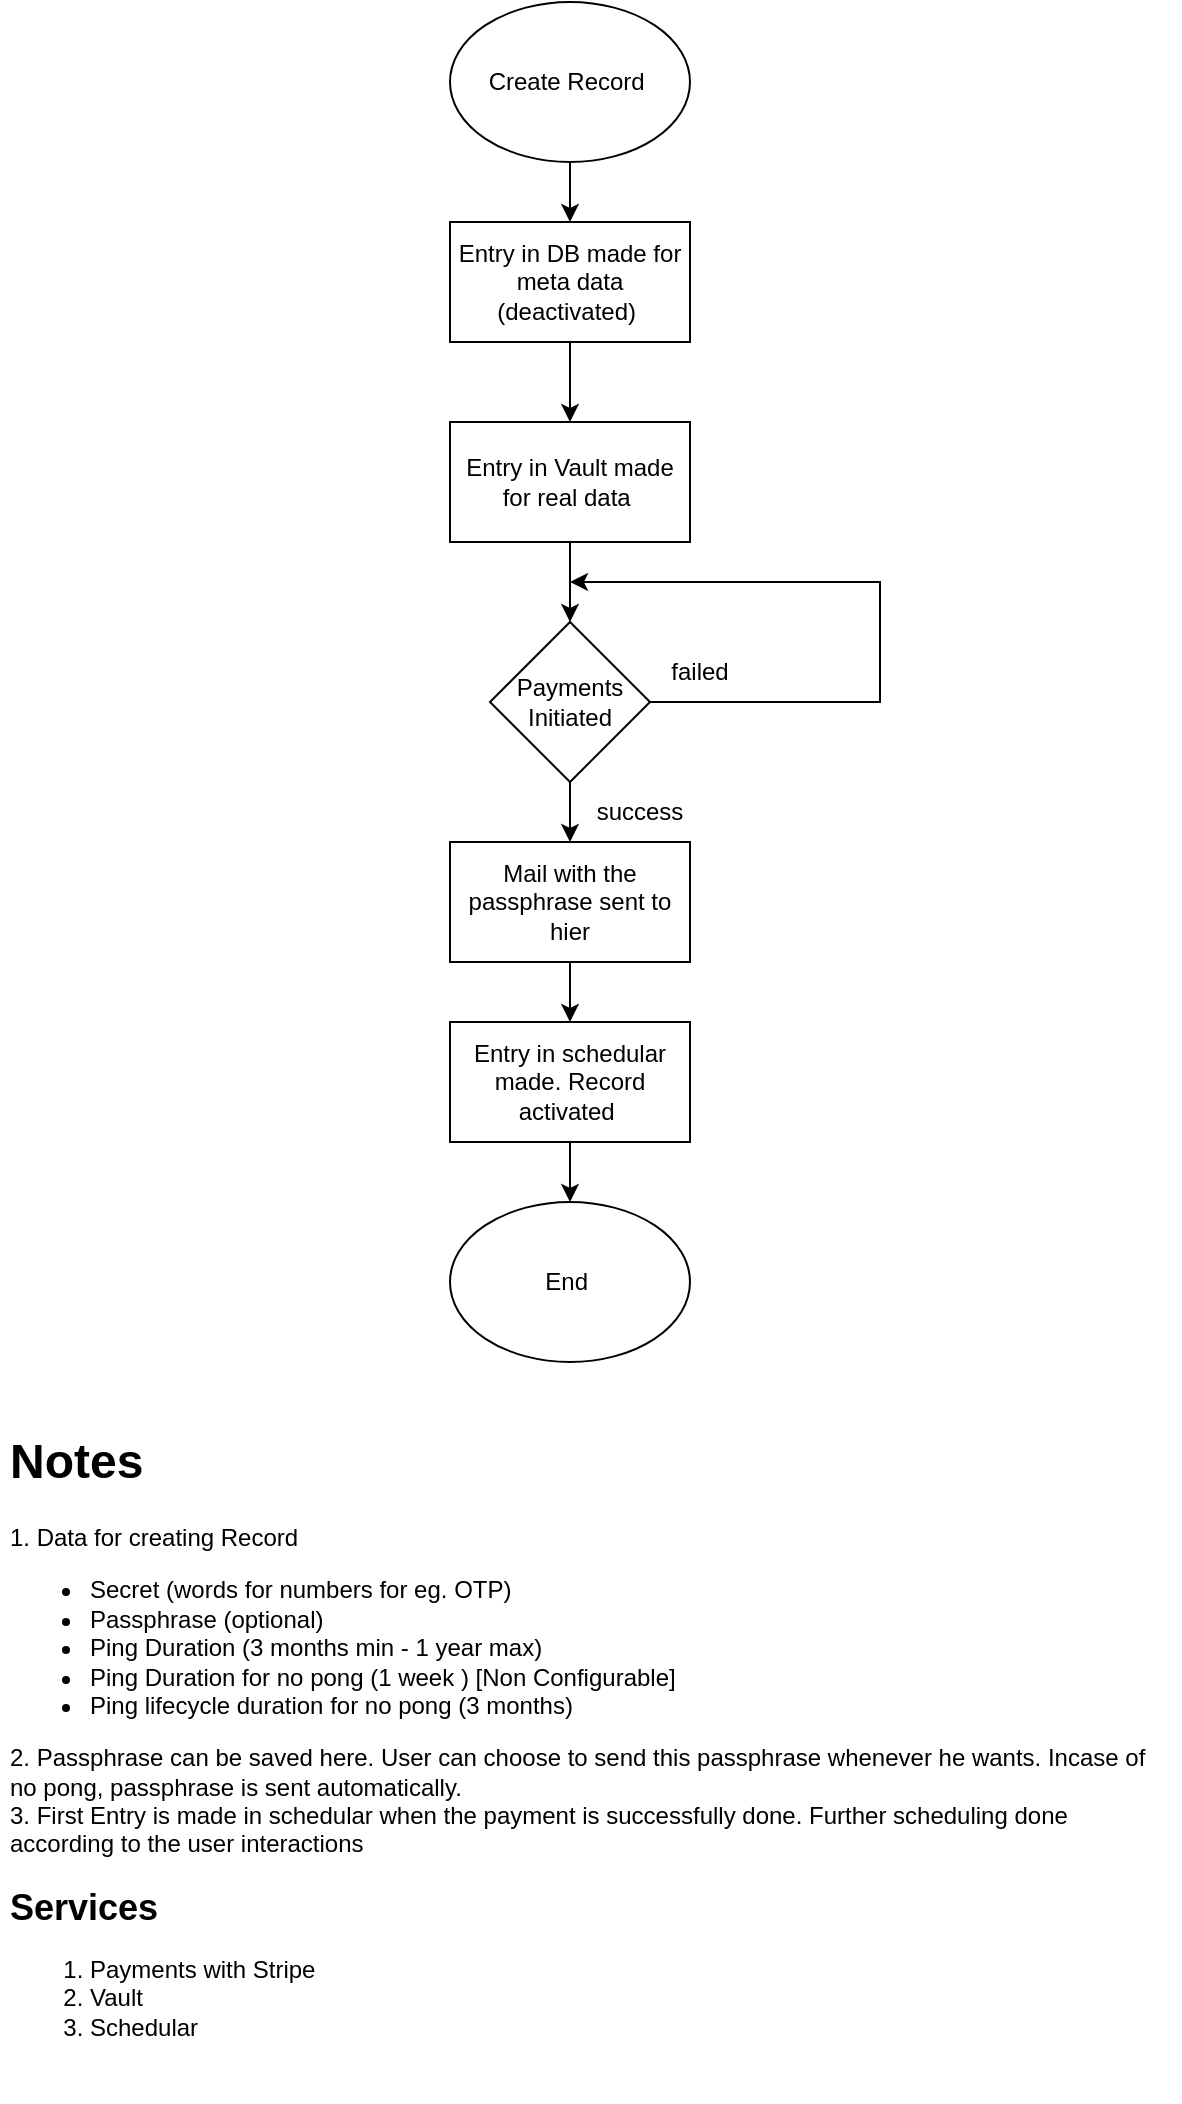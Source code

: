 <mxfile version="16.2.4" type="github">
  <diagram id="nXCF0-RRUXXwhmbzDTb0" name="Page-1">
    <mxGraphModel dx="837" dy="559" grid="1" gridSize="10" guides="1" tooltips="1" connect="1" arrows="1" fold="1" page="1" pageScale="1" pageWidth="850" pageHeight="1100" math="0" shadow="0">
      <root>
        <mxCell id="0" />
        <mxCell id="1" parent="0" />
        <mxCell id="Csnn2giZX9vNHjitmkDx-3" value="" style="edgeStyle=orthogonalEdgeStyle;rounded=0;orthogonalLoop=1;jettySize=auto;html=1;" edge="1" parent="1" source="Csnn2giZX9vNHjitmkDx-1" target="Csnn2giZX9vNHjitmkDx-2">
          <mxGeometry relative="1" as="geometry" />
        </mxCell>
        <mxCell id="Csnn2giZX9vNHjitmkDx-1" value="Create Record&amp;nbsp;" style="ellipse;whiteSpace=wrap;html=1;" vertex="1" parent="1">
          <mxGeometry x="365" y="50" width="120" height="80" as="geometry" />
        </mxCell>
        <mxCell id="Csnn2giZX9vNHjitmkDx-5" value="" style="edgeStyle=orthogonalEdgeStyle;rounded=0;orthogonalLoop=1;jettySize=auto;html=1;" edge="1" parent="1" source="Csnn2giZX9vNHjitmkDx-2" target="Csnn2giZX9vNHjitmkDx-4">
          <mxGeometry relative="1" as="geometry" />
        </mxCell>
        <mxCell id="Csnn2giZX9vNHjitmkDx-2" value="Entry in DB made for meta data (deactivated)&amp;nbsp;" style="whiteSpace=wrap;html=1;" vertex="1" parent="1">
          <mxGeometry x="365" y="160" width="120" height="60" as="geometry" />
        </mxCell>
        <mxCell id="Csnn2giZX9vNHjitmkDx-8" value="" style="edgeStyle=orthogonalEdgeStyle;rounded=0;orthogonalLoop=1;jettySize=auto;html=1;" edge="1" parent="1" source="Csnn2giZX9vNHjitmkDx-4">
          <mxGeometry relative="1" as="geometry">
            <mxPoint x="425" y="360" as="targetPoint" />
          </mxGeometry>
        </mxCell>
        <mxCell id="Csnn2giZX9vNHjitmkDx-4" value="Entry in Vault made for real data&amp;nbsp;&lt;br&gt;" style="whiteSpace=wrap;html=1;" vertex="1" parent="1">
          <mxGeometry x="365" y="260" width="120" height="60" as="geometry" />
        </mxCell>
        <mxCell id="Csnn2giZX9vNHjitmkDx-12" value="" style="edgeStyle=orthogonalEdgeStyle;rounded=0;orthogonalLoop=1;jettySize=auto;html=1;" edge="1" parent="1" source="Csnn2giZX9vNHjitmkDx-10">
          <mxGeometry relative="1" as="geometry">
            <mxPoint x="425" y="340" as="targetPoint" />
            <Array as="points">
              <mxPoint x="580" y="400" />
              <mxPoint x="580" y="340" />
            </Array>
          </mxGeometry>
        </mxCell>
        <mxCell id="Csnn2giZX9vNHjitmkDx-15" value="" style="edgeStyle=orthogonalEdgeStyle;rounded=0;orthogonalLoop=1;jettySize=auto;html=1;" edge="1" parent="1" source="Csnn2giZX9vNHjitmkDx-10" target="Csnn2giZX9vNHjitmkDx-14">
          <mxGeometry relative="1" as="geometry" />
        </mxCell>
        <mxCell id="Csnn2giZX9vNHjitmkDx-10" value="Payments Initiated" style="rhombus;whiteSpace=wrap;html=1;" vertex="1" parent="1">
          <mxGeometry x="385" y="360" width="80" height="80" as="geometry" />
        </mxCell>
        <mxCell id="Csnn2giZX9vNHjitmkDx-20" value="" style="edgeStyle=orthogonalEdgeStyle;rounded=0;orthogonalLoop=1;jettySize=auto;html=1;" edge="1" parent="1" source="Csnn2giZX9vNHjitmkDx-14" target="Csnn2giZX9vNHjitmkDx-19">
          <mxGeometry relative="1" as="geometry" />
        </mxCell>
        <mxCell id="Csnn2giZX9vNHjitmkDx-14" value="Mail with the passphrase sent to hier" style="whiteSpace=wrap;html=1;" vertex="1" parent="1">
          <mxGeometry x="365" y="470" width="120" height="60" as="geometry" />
        </mxCell>
        <mxCell id="Csnn2giZX9vNHjitmkDx-16" value="success" style="text;html=1;strokeColor=none;fillColor=none;align=center;verticalAlign=middle;whiteSpace=wrap;rounded=0;" vertex="1" parent="1">
          <mxGeometry x="430" y="440" width="60" height="30" as="geometry" />
        </mxCell>
        <mxCell id="Csnn2giZX9vNHjitmkDx-17" value="failed" style="text;html=1;strokeColor=none;fillColor=none;align=center;verticalAlign=middle;whiteSpace=wrap;rounded=0;" vertex="1" parent="1">
          <mxGeometry x="460" y="370" width="60" height="30" as="geometry" />
        </mxCell>
        <mxCell id="Csnn2giZX9vNHjitmkDx-23" value="" style="edgeStyle=orthogonalEdgeStyle;rounded=0;orthogonalLoop=1;jettySize=auto;html=1;" edge="1" parent="1" source="Csnn2giZX9vNHjitmkDx-19" target="Csnn2giZX9vNHjitmkDx-21">
          <mxGeometry relative="1" as="geometry" />
        </mxCell>
        <mxCell id="Csnn2giZX9vNHjitmkDx-19" value="Entry in schedular made. Record activated&amp;nbsp;" style="whiteSpace=wrap;html=1;" vertex="1" parent="1">
          <mxGeometry x="365" y="560" width="120" height="60" as="geometry" />
        </mxCell>
        <mxCell id="Csnn2giZX9vNHjitmkDx-21" value="End&amp;nbsp;" style="ellipse;whiteSpace=wrap;html=1;" vertex="1" parent="1">
          <mxGeometry x="365" y="650" width="120" height="80" as="geometry" />
        </mxCell>
        <mxCell id="Csnn2giZX9vNHjitmkDx-24" value="&lt;h1&gt;Notes&amp;nbsp;&lt;/h1&gt;&lt;div&gt;1. Data for creating Record&lt;/div&gt;&lt;div&gt;&lt;ul&gt;&lt;li&gt;Secret (words for numbers for eg. OTP)&lt;/li&gt;&lt;li&gt;Passphrase (optional)&amp;nbsp;&lt;/li&gt;&lt;li&gt;Ping Duration (3 months min - 1 year max)&amp;nbsp;&lt;/li&gt;&lt;li&gt;Ping Duration for no pong (1 week ) [Non Configurable]&amp;nbsp;&lt;/li&gt;&lt;li&gt;Ping lifecycle duration for no pong (3 months)&amp;nbsp;&lt;/li&gt;&lt;/ul&gt;&lt;div&gt;2. Passphrase can be saved here. User can choose to send this passphrase whenever he wants. Incase of no pong, passphrase is sent automatically.&amp;nbsp;&lt;/div&gt;&lt;/div&gt;&lt;div&gt;3. First Entry is made in schedular when the payment is successfully done. Further scheduling done according to the user interactions&amp;nbsp;&lt;/div&gt;&lt;div&gt;&lt;br&gt;&lt;/div&gt;&lt;div&gt;&lt;b&gt;&lt;font style=&quot;font-size: 18px&quot;&gt;Services&lt;/font&gt;&lt;/b&gt;&lt;/div&gt;&lt;div&gt;&lt;ol&gt;&lt;li&gt;Payments with Stripe&lt;/li&gt;&lt;li&gt;Vault&amp;nbsp;&lt;/li&gt;&lt;li&gt;Schedular&amp;nbsp;&lt;/li&gt;&lt;/ol&gt;&lt;/div&gt;&lt;p&gt;&lt;/p&gt;" style="text;html=1;strokeColor=none;fillColor=none;spacing=5;spacingTop=-20;whiteSpace=wrap;overflow=hidden;rounded=0;" vertex="1" parent="1">
          <mxGeometry x="140" y="760" width="590" height="340" as="geometry" />
        </mxCell>
      </root>
    </mxGraphModel>
  </diagram>
</mxfile>
